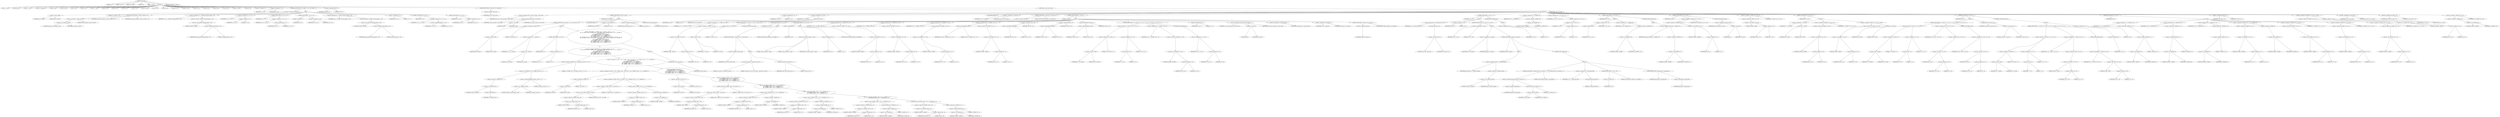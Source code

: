 digraph cache_insert {  
"1000126" [label = "(METHOD,cache_insert)" ]
"1000127" [label = "(PARAM,int a1)" ]
"1000128" [label = "(PARAM,void *cp)" ]
"1000129" [label = "(PARAM,time_t time1)" ]
"1000130" [label = "(PARAM,int a4)" ]
"1000131" [label = "(PARAM,__int16 a5)" ]
"1000132" [label = "(BLOCK,,)" ]
"1000133" [label = "(LOCAL,v7: __int16)" ]
"1000134" [label = "(LOCAL,result: int)" ]
"1000135" [label = "(LOCAL,v11: __int16)" ]
"1000136" [label = "(LOCAL,v12: unsigned int)" ]
"1000137" [label = "(LOCAL,v13: bool)" ]
"1000138" [label = "(LOCAL,v14: bool)" ]
"1000139" [label = "(LOCAL,v15: int)" ]
"1000140" [label = "(LOCAL,v16: int)" ]
"1000141" [label = "(LOCAL,v17: __int16)" ]
"1000142" [label = "(LOCAL,v18: int)" ]
"1000143" [label = "(LOCAL,v19: int)" ]
"1000144" [label = "(LOCAL,v20: int)" ]
"1000145" [label = "(LOCAL,v21: int)" ]
"1000146" [label = "(LOCAL,v22: size_t)" ]
"1000147" [label = "(LOCAL,v23: int)" ]
"1000148" [label = "(LOCAL,v24: int)" ]
"1000149" [label = "(LOCAL,v25: int *)" ]
"1000150" [label = "(LOCAL,v26: char *)" ]
"1000151" [label = "(LOCAL,v27: int)" ]
"1000152" [label = "(LOCAL,v28: int)" ]
"1000153" [label = "(LOCAL,v29: int)" ]
"1000154" [label = "(LOCAL,v30: int)" ]
"1000155" [label = "(LOCAL,v31: _BYTE *)" ]
"1000156" [label = "(LOCAL,v32: int)" ]
"1000157" [label = "(LOCAL,v33: _DWORD [ 4 ])" ]
"1000158" [label = "(<operator>.assignment,v7 = a5)" ]
"1000159" [label = "(IDENTIFIER,v7,v7 = a5)" ]
"1000160" [label = "(IDENTIFIER,a5,v7 = a5)" ]
"1000161" [label = "(CONTROL_STRUCTURE,if ( (a5 & 0x980) != 0 ),if ( (a5 & 0x980) != 0 ))" ]
"1000162" [label = "(<operator>.notEquals,(a5 & 0x980) != 0)" ]
"1000163" [label = "(<operator>.and,a5 & 0x980)" ]
"1000164" [label = "(IDENTIFIER,a5,a5 & 0x980)" ]
"1000165" [label = "(LITERAL,0x980,a5 & 0x980)" ]
"1000166" [label = "(LITERAL,0,(a5 & 0x980) != 0)" ]
"1000167" [label = "(BLOCK,,)" ]
"1000168" [label = "(log_query,log_query((unsigned __int16)a5 | 0x10000, a1, cp))" ]
"1000169" [label = "(<operator>.or,(unsigned __int16)a5 | 0x10000)" ]
"1000170" [label = "(<operator>.cast,(unsigned __int16)a5)" ]
"1000171" [label = "(UNKNOWN,unsigned __int16,unsigned __int16)" ]
"1000172" [label = "(IDENTIFIER,a5,(unsigned __int16)a5)" ]
"1000173" [label = "(LITERAL,0x10000,(unsigned __int16)a5 | 0x10000)" ]
"1000174" [label = "(IDENTIFIER,a1,log_query((unsigned __int16)a5 | 0x10000, a1, cp))" ]
"1000175" [label = "(IDENTIFIER,cp,log_query((unsigned __int16)a5 | 0x10000, a1, cp))" ]
"1000176" [label = "(<operator>.assignment,v12 = *(_DWORD *)(dnsmasq_daemon + 252))" ]
"1000177" [label = "(IDENTIFIER,v12,v12 = *(_DWORD *)(dnsmasq_daemon + 252))" ]
"1000178" [label = "(<operator>.indirection,*(_DWORD *)(dnsmasq_daemon + 252))" ]
"1000179" [label = "(<operator>.cast,(_DWORD *)(dnsmasq_daemon + 252))" ]
"1000180" [label = "(UNKNOWN,_DWORD *,_DWORD *)" ]
"1000181" [label = "(<operator>.addition,dnsmasq_daemon + 252)" ]
"1000182" [label = "(IDENTIFIER,dnsmasq_daemon,dnsmasq_daemon + 252)" ]
"1000183" [label = "(LITERAL,252,dnsmasq_daemon + 252)" ]
"1000184" [label = "(<operator>.assignment,v13 = v12 != 0)" ]
"1000185" [label = "(IDENTIFIER,v13,v13 = v12 != 0)" ]
"1000186" [label = "(<operator>.notEquals,v12 != 0)" ]
"1000187" [label = "(IDENTIFIER,v12,v12 != 0)" ]
"1000188" [label = "(LITERAL,0,v12 != 0)" ]
"1000189" [label = "(CONTROL_STRUCTURE,if ( v12 ),if ( v12 ))" ]
"1000190" [label = "(IDENTIFIER,v12,if ( v12 ))" ]
"1000191" [label = "(<operator>.assignment,v13 = a4 > v12)" ]
"1000192" [label = "(IDENTIFIER,v13,v13 = a4 > v12)" ]
"1000193" [label = "(<operator>.greaterThan,a4 > v12)" ]
"1000194" [label = "(IDENTIFIER,a4,a4 > v12)" ]
"1000195" [label = "(IDENTIFIER,v12,a4 > v12)" ]
"1000196" [label = "(CONTROL_STRUCTURE,if ( !v13 ),if ( !v13 ))" ]
"1000197" [label = "(<operator>.logicalNot,!v13)" ]
"1000198" [label = "(IDENTIFIER,v13,!v13)" ]
"1000199" [label = "(<operator>.assignment,v12 = a4)" ]
"1000200" [label = "(IDENTIFIER,v12,v12 = a4)" ]
"1000201" [label = "(IDENTIFIER,a4,v12 = a4)" ]
"1000202" [label = "(<operator>.assignment,a4 = *(_DWORD *)(dnsmasq_daemon + 248))" ]
"1000203" [label = "(IDENTIFIER,a4,a4 = *(_DWORD *)(dnsmasq_daemon + 248))" ]
"1000204" [label = "(<operator>.indirection,*(_DWORD *)(dnsmasq_daemon + 248))" ]
"1000205" [label = "(<operator>.cast,(_DWORD *)(dnsmasq_daemon + 248))" ]
"1000206" [label = "(UNKNOWN,_DWORD *,_DWORD *)" ]
"1000207" [label = "(<operator>.addition,dnsmasq_daemon + 248)" ]
"1000208" [label = "(IDENTIFIER,dnsmasq_daemon,dnsmasq_daemon + 248)" ]
"1000209" [label = "(LITERAL,248,dnsmasq_daemon + 248)" ]
"1000210" [label = "(<operator>.assignment,v14 = 1)" ]
"1000211" [label = "(IDENTIFIER,v14,v14 = 1)" ]
"1000212" [label = "(LITERAL,1,v14 = 1)" ]
"1000213" [label = "(CONTROL_STRUCTURE,if ( a4 ),if ( a4 ))" ]
"1000214" [label = "(IDENTIFIER,a4,if ( a4 ))" ]
"1000215" [label = "(<operator>.assignment,v14 = v12 >= a4)" ]
"1000216" [label = "(IDENTIFIER,v14,v14 = v12 >= a4)" ]
"1000217" [label = "(<operator>.greaterEqualsThan,v12 >= a4)" ]
"1000218" [label = "(IDENTIFIER,v12,v12 >= a4)" ]
"1000219" [label = "(IDENTIFIER,a4,v12 >= a4)" ]
"1000220" [label = "(CONTROL_STRUCTURE,if ( v14 ),if ( v14 ))" ]
"1000221" [label = "(IDENTIFIER,v14,if ( v14 ))" ]
"1000222" [label = "(<operator>.assignment,a4 = v12)" ]
"1000223" [label = "(IDENTIFIER,a4,a4 = v12)" ]
"1000224" [label = "(IDENTIFIER,v12,a4 = v12)" ]
"1000225" [label = "(<operator>.assignment,result = 0)" ]
"1000226" [label = "(IDENTIFIER,result,result = 0)" ]
"1000227" [label = "(LITERAL,0,result = 0)" ]
"1000228" [label = "(CONTROL_STRUCTURE,if ( !insert_error ),if ( !insert_error ))" ]
"1000229" [label = "(<operator>.logicalNot,!insert_error)" ]
"1000230" [label = "(IDENTIFIER,insert_error,!insert_error)" ]
"1000231" [label = "(BLOCK,,)" ]
"1000232" [label = "(<operator>.assignment,result = cache_scan_free(a1, (int)cp, time1))" ]
"1000233" [label = "(IDENTIFIER,result,result = cache_scan_free(a1, (int)cp, time1))" ]
"1000234" [label = "(cache_scan_free,cache_scan_free(a1, (int)cp, time1))" ]
"1000235" [label = "(IDENTIFIER,a1,cache_scan_free(a1, (int)cp, time1))" ]
"1000236" [label = "(<operator>.cast,(int)cp)" ]
"1000237" [label = "(UNKNOWN,int,int)" ]
"1000238" [label = "(IDENTIFIER,cp,(int)cp)" ]
"1000239" [label = "(IDENTIFIER,time1,cache_scan_free(a1, (int)cp, time1))" ]
"1000240" [label = "(CONTROL_STRUCTURE,if ( result ),if ( result ))" ]
"1000241" [label = "(IDENTIFIER,result,if ( result ))" ]
"1000242" [label = "(BLOCK,,)" ]
"1000243" [label = "(CONTROL_STRUCTURE,if ( (a5 & 0x180) != 0 ),if ( (a5 & 0x180) != 0 ))" ]
"1000244" [label = "(<operator>.notEquals,(a5 & 0x180) != 0)" ]
"1000245" [label = "(<operator>.and,a5 & 0x180)" ]
"1000246" [label = "(IDENTIFIER,a5,a5 & 0x180)" ]
"1000247" [label = "(LITERAL,0x180,a5 & 0x180)" ]
"1000248" [label = "(LITERAL,0,(a5 & 0x180) != 0)" ]
"1000249" [label = "(BLOCK,,)" ]
"1000250" [label = "(<operator>.assignment,v11 = (__int16)cp)" ]
"1000251" [label = "(IDENTIFIER,v11,v11 = (__int16)cp)" ]
"1000252" [label = "(<operator>.cast,(__int16)cp)" ]
"1000253" [label = "(UNKNOWN,__int16,__int16)" ]
"1000254" [label = "(IDENTIFIER,cp,(__int16)cp)" ]
"1000255" [label = "(CONTROL_STRUCTURE,if ( cp ),if ( cp ))" ]
"1000256" [label = "(IDENTIFIER,cp,if ( cp ))" ]
"1000257" [label = "(<operator>.assignment,v11 = 1)" ]
"1000258" [label = "(IDENTIFIER,v11,v11 = 1)" ]
"1000259" [label = "(LITERAL,1,v11 = 1)" ]
"1000260" [label = "(CONTROL_STRUCTURE,if ( (*(_DWORD *)&v11 & ((unsigned __int16)a5 >> 3)) != 0\n          && ((a5 & 0x80) != 0 && (*(_WORD *)(result + 36) & 0x80) != 0 && *(_DWORD *)(result + 12) == *(_DWORD *)cp\n           || (a5 & 0x100) != 0\n           && (*(_WORD *)(result + 36) & 0x100) != 0\n           && *(_DWORD *)(result + 12) == *(_DWORD *)cp\n           && *(_DWORD *)(result + 16) == *((_DWORD *)cp + 1)\n           && *(_DWORD *)(result + 20) == *((_DWORD *)cp + 2)\n           && *(_DWORD *)(result + 24) == *((_DWORD *)cp + 3)) ),if ( (*(_DWORD *)&v11 & ((unsigned __int16)a5 >> 3)) != 0\n          && ((a5 & 0x80) != 0 && (*(_WORD *)(result + 36) & 0x80) != 0 && *(_DWORD *)(result + 12) == *(_DWORD *)cp\n           || (a5 & 0x100) != 0\n           && (*(_WORD *)(result + 36) & 0x100) != 0\n           && *(_DWORD *)(result + 12) == *(_DWORD *)cp\n           && *(_DWORD *)(result + 16) == *((_DWORD *)cp + 1)\n           && *(_DWORD *)(result + 20) == *((_DWORD *)cp + 2)\n           && *(_DWORD *)(result + 24) == *((_DWORD *)cp + 3)) ))" ]
"1000261" [label = "(<operator>.logicalAnd,(*(_DWORD *)&v11 & ((unsigned __int16)a5 >> 3)) != 0\n          && ((a5 & 0x80) != 0 && (*(_WORD *)(result + 36) & 0x80) != 0 && *(_DWORD *)(result + 12) == *(_DWORD *)cp\n           || (a5 & 0x100) != 0\n           && (*(_WORD *)(result + 36) & 0x100) != 0\n           && *(_DWORD *)(result + 12) == *(_DWORD *)cp\n           && *(_DWORD *)(result + 16) == *((_DWORD *)cp + 1)\n           && *(_DWORD *)(result + 20) == *((_DWORD *)cp + 2)\n           && *(_DWORD *)(result + 24) == *((_DWORD *)cp + 3)))" ]
"1000262" [label = "(<operator>.notEquals,(*(_DWORD *)&v11 & ((unsigned __int16)a5 >> 3)) != 0)" ]
"1000263" [label = "(<operator>.and,*(_DWORD *)&v11 & ((unsigned __int16)a5 >> 3))" ]
"1000264" [label = "(<operator>.indirection,*(_DWORD *)&v11)" ]
"1000265" [label = "(<operator>.cast,(_DWORD *)&v11)" ]
"1000266" [label = "(UNKNOWN,_DWORD *,_DWORD *)" ]
"1000267" [label = "(<operator>.addressOf,&v11)" ]
"1000268" [label = "(IDENTIFIER,v11,(_DWORD *)&v11)" ]
"1000269" [label = "(<operator>.arithmeticShiftRight,(unsigned __int16)a5 >> 3)" ]
"1000270" [label = "(<operator>.cast,(unsigned __int16)a5)" ]
"1000271" [label = "(UNKNOWN,unsigned __int16,unsigned __int16)" ]
"1000272" [label = "(IDENTIFIER,a5,(unsigned __int16)a5)" ]
"1000273" [label = "(LITERAL,3,(unsigned __int16)a5 >> 3)" ]
"1000274" [label = "(LITERAL,0,(*(_DWORD *)&v11 & ((unsigned __int16)a5 >> 3)) != 0)" ]
"1000275" [label = "(<operator>.logicalOr,(a5 & 0x80) != 0 && (*(_WORD *)(result + 36) & 0x80) != 0 && *(_DWORD *)(result + 12) == *(_DWORD *)cp\n           || (a5 & 0x100) != 0\n           && (*(_WORD *)(result + 36) & 0x100) != 0\n           && *(_DWORD *)(result + 12) == *(_DWORD *)cp\n           && *(_DWORD *)(result + 16) == *((_DWORD *)cp + 1)\n           && *(_DWORD *)(result + 20) == *((_DWORD *)cp + 2)\n           && *(_DWORD *)(result + 24) == *((_DWORD *)cp + 3))" ]
"1000276" [label = "(<operator>.logicalAnd,(a5 & 0x80) != 0 && (*(_WORD *)(result + 36) & 0x80) != 0 && *(_DWORD *)(result + 12) == *(_DWORD *)cp)" ]
"1000277" [label = "(<operator>.notEquals,(a5 & 0x80) != 0)" ]
"1000278" [label = "(<operator>.and,a5 & 0x80)" ]
"1000279" [label = "(IDENTIFIER,a5,a5 & 0x80)" ]
"1000280" [label = "(LITERAL,0x80,a5 & 0x80)" ]
"1000281" [label = "(LITERAL,0,(a5 & 0x80) != 0)" ]
"1000282" [label = "(<operator>.logicalAnd,(*(_WORD *)(result + 36) & 0x80) != 0 && *(_DWORD *)(result + 12) == *(_DWORD *)cp)" ]
"1000283" [label = "(<operator>.notEquals,(*(_WORD *)(result + 36) & 0x80) != 0)" ]
"1000284" [label = "(<operator>.and,*(_WORD *)(result + 36) & 0x80)" ]
"1000285" [label = "(<operator>.indirection,*(_WORD *)(result + 36))" ]
"1000286" [label = "(<operator>.cast,(_WORD *)(result + 36))" ]
"1000287" [label = "(UNKNOWN,_WORD *,_WORD *)" ]
"1000288" [label = "(<operator>.addition,result + 36)" ]
"1000289" [label = "(IDENTIFIER,result,result + 36)" ]
"1000290" [label = "(LITERAL,36,result + 36)" ]
"1000291" [label = "(LITERAL,0x80,*(_WORD *)(result + 36) & 0x80)" ]
"1000292" [label = "(LITERAL,0,(*(_WORD *)(result + 36) & 0x80) != 0)" ]
"1000293" [label = "(<operator>.equals,*(_DWORD *)(result + 12) == *(_DWORD *)cp)" ]
"1000294" [label = "(<operator>.indirection,*(_DWORD *)(result + 12))" ]
"1000295" [label = "(<operator>.cast,(_DWORD *)(result + 12))" ]
"1000296" [label = "(UNKNOWN,_DWORD *,_DWORD *)" ]
"1000297" [label = "(<operator>.addition,result + 12)" ]
"1000298" [label = "(IDENTIFIER,result,result + 12)" ]
"1000299" [label = "(LITERAL,12,result + 12)" ]
"1000300" [label = "(<operator>.indirection,*(_DWORD *)cp)" ]
"1000301" [label = "(<operator>.cast,(_DWORD *)cp)" ]
"1000302" [label = "(UNKNOWN,_DWORD *,_DWORD *)" ]
"1000303" [label = "(IDENTIFIER,cp,(_DWORD *)cp)" ]
"1000304" [label = "(<operator>.logicalAnd,(a5 & 0x100) != 0\n           && (*(_WORD *)(result + 36) & 0x100) != 0\n           && *(_DWORD *)(result + 12) == *(_DWORD *)cp\n           && *(_DWORD *)(result + 16) == *((_DWORD *)cp + 1)\n           && *(_DWORD *)(result + 20) == *((_DWORD *)cp + 2)\n           && *(_DWORD *)(result + 24) == *((_DWORD *)cp + 3))" ]
"1000305" [label = "(<operator>.notEquals,(a5 & 0x100) != 0)" ]
"1000306" [label = "(<operator>.and,a5 & 0x100)" ]
"1000307" [label = "(IDENTIFIER,a5,a5 & 0x100)" ]
"1000308" [label = "(LITERAL,0x100,a5 & 0x100)" ]
"1000309" [label = "(LITERAL,0,(a5 & 0x100) != 0)" ]
"1000310" [label = "(<operator>.logicalAnd,(*(_WORD *)(result + 36) & 0x100) != 0\n           && *(_DWORD *)(result + 12) == *(_DWORD *)cp\n           && *(_DWORD *)(result + 16) == *((_DWORD *)cp + 1)\n           && *(_DWORD *)(result + 20) == *((_DWORD *)cp + 2)\n           && *(_DWORD *)(result + 24) == *((_DWORD *)cp + 3))" ]
"1000311" [label = "(<operator>.notEquals,(*(_WORD *)(result + 36) & 0x100) != 0)" ]
"1000312" [label = "(<operator>.and,*(_WORD *)(result + 36) & 0x100)" ]
"1000313" [label = "(<operator>.indirection,*(_WORD *)(result + 36))" ]
"1000314" [label = "(<operator>.cast,(_WORD *)(result + 36))" ]
"1000315" [label = "(UNKNOWN,_WORD *,_WORD *)" ]
"1000316" [label = "(<operator>.addition,result + 36)" ]
"1000317" [label = "(IDENTIFIER,result,result + 36)" ]
"1000318" [label = "(LITERAL,36,result + 36)" ]
"1000319" [label = "(LITERAL,0x100,*(_WORD *)(result + 36) & 0x100)" ]
"1000320" [label = "(LITERAL,0,(*(_WORD *)(result + 36) & 0x100) != 0)" ]
"1000321" [label = "(<operator>.logicalAnd,*(_DWORD *)(result + 12) == *(_DWORD *)cp\n           && *(_DWORD *)(result + 16) == *((_DWORD *)cp + 1)\n           && *(_DWORD *)(result + 20) == *((_DWORD *)cp + 2)\n           && *(_DWORD *)(result + 24) == *((_DWORD *)cp + 3))" ]
"1000322" [label = "(<operator>.equals,*(_DWORD *)(result + 12) == *(_DWORD *)cp)" ]
"1000323" [label = "(<operator>.indirection,*(_DWORD *)(result + 12))" ]
"1000324" [label = "(<operator>.cast,(_DWORD *)(result + 12))" ]
"1000325" [label = "(UNKNOWN,_DWORD *,_DWORD *)" ]
"1000326" [label = "(<operator>.addition,result + 12)" ]
"1000327" [label = "(IDENTIFIER,result,result + 12)" ]
"1000328" [label = "(LITERAL,12,result + 12)" ]
"1000329" [label = "(<operator>.indirection,*(_DWORD *)cp)" ]
"1000330" [label = "(<operator>.cast,(_DWORD *)cp)" ]
"1000331" [label = "(UNKNOWN,_DWORD *,_DWORD *)" ]
"1000332" [label = "(IDENTIFIER,cp,(_DWORD *)cp)" ]
"1000333" [label = "(<operator>.logicalAnd,*(_DWORD *)(result + 16) == *((_DWORD *)cp + 1)\n           && *(_DWORD *)(result + 20) == *((_DWORD *)cp + 2)\n           && *(_DWORD *)(result + 24) == *((_DWORD *)cp + 3))" ]
"1000334" [label = "(<operator>.equals,*(_DWORD *)(result + 16) == *((_DWORD *)cp + 1))" ]
"1000335" [label = "(<operator>.indirection,*(_DWORD *)(result + 16))" ]
"1000336" [label = "(<operator>.cast,(_DWORD *)(result + 16))" ]
"1000337" [label = "(UNKNOWN,_DWORD *,_DWORD *)" ]
"1000338" [label = "(<operator>.addition,result + 16)" ]
"1000339" [label = "(IDENTIFIER,result,result + 16)" ]
"1000340" [label = "(LITERAL,16,result + 16)" ]
"1000341" [label = "(<operator>.indirection,*((_DWORD *)cp + 1))" ]
"1000342" [label = "(<operator>.addition,(_DWORD *)cp + 1)" ]
"1000343" [label = "(<operator>.cast,(_DWORD *)cp)" ]
"1000344" [label = "(UNKNOWN,_DWORD *,_DWORD *)" ]
"1000345" [label = "(IDENTIFIER,cp,(_DWORD *)cp)" ]
"1000346" [label = "(LITERAL,1,(_DWORD *)cp + 1)" ]
"1000347" [label = "(<operator>.logicalAnd,*(_DWORD *)(result + 20) == *((_DWORD *)cp + 2)\n           && *(_DWORD *)(result + 24) == *((_DWORD *)cp + 3))" ]
"1000348" [label = "(<operator>.equals,*(_DWORD *)(result + 20) == *((_DWORD *)cp + 2))" ]
"1000349" [label = "(<operator>.indirection,*(_DWORD *)(result + 20))" ]
"1000350" [label = "(<operator>.cast,(_DWORD *)(result + 20))" ]
"1000351" [label = "(UNKNOWN,_DWORD *,_DWORD *)" ]
"1000352" [label = "(<operator>.addition,result + 20)" ]
"1000353" [label = "(IDENTIFIER,result,result + 20)" ]
"1000354" [label = "(LITERAL,20,result + 20)" ]
"1000355" [label = "(<operator>.indirection,*((_DWORD *)cp + 2))" ]
"1000356" [label = "(<operator>.addition,(_DWORD *)cp + 2)" ]
"1000357" [label = "(<operator>.cast,(_DWORD *)cp)" ]
"1000358" [label = "(UNKNOWN,_DWORD *,_DWORD *)" ]
"1000359" [label = "(IDENTIFIER,cp,(_DWORD *)cp)" ]
"1000360" [label = "(LITERAL,2,(_DWORD *)cp + 2)" ]
"1000361" [label = "(<operator>.equals,*(_DWORD *)(result + 24) == *((_DWORD *)cp + 3))" ]
"1000362" [label = "(<operator>.indirection,*(_DWORD *)(result + 24))" ]
"1000363" [label = "(<operator>.cast,(_DWORD *)(result + 24))" ]
"1000364" [label = "(UNKNOWN,_DWORD *,_DWORD *)" ]
"1000365" [label = "(<operator>.addition,result + 24)" ]
"1000366" [label = "(IDENTIFIER,result,result + 24)" ]
"1000367" [label = "(LITERAL,24,result + 24)" ]
"1000368" [label = "(<operator>.indirection,*((_DWORD *)cp + 3))" ]
"1000369" [label = "(<operator>.addition,(_DWORD *)cp + 3)" ]
"1000370" [label = "(<operator>.cast,(_DWORD *)cp)" ]
"1000371" [label = "(UNKNOWN,_DWORD *,_DWORD *)" ]
"1000372" [label = "(IDENTIFIER,cp,(_DWORD *)cp)" ]
"1000373" [label = "(LITERAL,3,(_DWORD *)cp + 3)" ]
"1000374" [label = "(BLOCK,,)" ]
"1000375" [label = "(RETURN,return result;,return result;)" ]
"1000376" [label = "(IDENTIFIER,result,return result;)" ]
"1000377" [label = "(JUMP_TARGET,LABEL_14)" ]
"1000378" [label = "(<operator>.assignment,result = 0)" ]
"1000379" [label = "(IDENTIFIER,result,result = 0)" ]
"1000380" [label = "(LITERAL,0,result = 0)" ]
"1000381" [label = "(<operator>.assignment,insert_error = 1)" ]
"1000382" [label = "(IDENTIFIER,insert_error,insert_error = 1)" ]
"1000383" [label = "(LITERAL,1,insert_error = 1)" ]
"1000384" [label = "(RETURN,return result;,return result;)" ]
"1000385" [label = "(IDENTIFIER,result,return result;)" ]
"1000386" [label = "(<operator>.assignment,v15 = 0)" ]
"1000387" [label = "(IDENTIFIER,v15,v15 = 0)" ]
"1000388" [label = "(LITERAL,0,v15 = 0)" ]
"1000389" [label = "(<operator>.assignment,v32 = a5 & 4)" ]
"1000390" [label = "(IDENTIFIER,v32,v32 = a5 & 4)" ]
"1000391" [label = "(<operator>.and,a5 & 4)" ]
"1000392" [label = "(IDENTIFIER,a5,a5 & 4)" ]
"1000393" [label = "(LITERAL,4,a5 & 4)" ]
"1000394" [label = "(JUMP_TARGET,LABEL_26)" ]
"1000395" [label = "(<operator>.assignment,v16 = cache_tail)" ]
"1000396" [label = "(IDENTIFIER,v16,v16 = cache_tail)" ]
"1000397" [label = "(IDENTIFIER,cache_tail,v16 = cache_tail)" ]
"1000398" [label = "(CONTROL_STRUCTURE,if ( !cache_tail ),if ( !cache_tail ))" ]
"1000399" [label = "(<operator>.logicalNot,!cache_tail)" ]
"1000400" [label = "(IDENTIFIER,cache_tail,!cache_tail)" ]
"1000401" [label = "(CONTROL_STRUCTURE,goto LABEL_14;,goto LABEL_14;)" ]
"1000402" [label = "(CONTROL_STRUCTURE,while ( 1 ),while ( 1 ))" ]
"1000403" [label = "(LITERAL,1,while ( 1 ))" ]
"1000404" [label = "(BLOCK,,)" ]
"1000405" [label = "(<operator>.assignment,v17 = *(_WORD *)(v16 + 36))" ]
"1000406" [label = "(IDENTIFIER,v17,v17 = *(_WORD *)(v16 + 36))" ]
"1000407" [label = "(<operator>.indirection,*(_WORD *)(v16 + 36))" ]
"1000408" [label = "(<operator>.cast,(_WORD *)(v16 + 36))" ]
"1000409" [label = "(UNKNOWN,_WORD *,_WORD *)" ]
"1000410" [label = "(<operator>.addition,v16 + 36)" ]
"1000411" [label = "(IDENTIFIER,v16,v16 + 36)" ]
"1000412" [label = "(LITERAL,36,v16 + 36)" ]
"1000413" [label = "(CONTROL_STRUCTURE,if ( (v17 & 0xC) == 0 ),if ( (v17 & 0xC) == 0 ))" ]
"1000414" [label = "(<operator>.equals,(v17 & 0xC) == 0)" ]
"1000415" [label = "(<operator>.and,v17 & 0xC)" ]
"1000416" [label = "(IDENTIFIER,v17,v17 & 0xC)" ]
"1000417" [label = "(LITERAL,0xC,v17 & 0xC)" ]
"1000418" [label = "(LITERAL,0,(v17 & 0xC) == 0)" ]
"1000419" [label = "(CONTROL_STRUCTURE,break;,break;)" ]
"1000420" [label = "(CONTROL_STRUCTURE,if ( v15 ),if ( v15 ))" ]
"1000421" [label = "(IDENTIFIER,v15,if ( v15 ))" ]
"1000422" [label = "(BLOCK,,)" ]
"1000423" [label = "(CONTROL_STRUCTURE,if ( !warned_11054 ),if ( !warned_11054 ))" ]
"1000424" [label = "(<operator>.logicalNot,!warned_11054)" ]
"1000425" [label = "(IDENTIFIER,warned_11054,!warned_11054)" ]
"1000426" [label = "(BLOCK,,)" ]
"1000427" [label = "(my_syslog,my_syslog(3, \"Internal error in cache.\"))" ]
"1000428" [label = "(LITERAL,3,my_syslog(3, \"Internal error in cache.\"))" ]
"1000429" [label = "(LITERAL,\"Internal error in cache.\",my_syslog(3, \"Internal error in cache.\"))" ]
"1000430" [label = "(<operator>.assignment,warned_11054 = 1)" ]
"1000431" [label = "(IDENTIFIER,warned_11054,warned_11054 = 1)" ]
"1000432" [label = "(LITERAL,1,warned_11054 = 1)" ]
"1000433" [label = "(CONTROL_STRUCTURE,goto LABEL_14;,goto LABEL_14;)" ]
"1000434" [label = "(CONTROL_STRUCTURE,if ( !v32 ),if ( !v32 ))" ]
"1000435" [label = "(<operator>.logicalNot,!v32)" ]
"1000436" [label = "(IDENTIFIER,v32,!v32)" ]
"1000437" [label = "(BLOCK,,)" ]
"1000438" [label = "(cache_scan_free,cache_scan_free(0, 0, time1))" ]
"1000439" [label = "(LITERAL,0,cache_scan_free(0, 0, time1))" ]
"1000440" [label = "(LITERAL,0,cache_scan_free(0, 0, time1))" ]
"1000441" [label = "(IDENTIFIER,time1,cache_scan_free(0, 0, time1))" ]
"1000442" [label = "(<operator>.assignment,v32 = 1)" ]
"1000443" [label = "(IDENTIFIER,v32,v32 = 1)" ]
"1000444" [label = "(LITERAL,1,v32 = 1)" ]
"1000445" [label = "(CONTROL_STRUCTURE,goto LABEL_26;,goto LABEL_26;)" ]
"1000446" [label = "(<operator>.assignment,v18 = *(_DWORD *)(v16 + 16))" ]
"1000447" [label = "(IDENTIFIER,v18,v18 = *(_DWORD *)(v16 + 16))" ]
"1000448" [label = "(<operator>.indirection,*(_DWORD *)(v16 + 16))" ]
"1000449" [label = "(<operator>.cast,(_DWORD *)(v16 + 16))" ]
"1000450" [label = "(UNKNOWN,_DWORD *,_DWORD *)" ]
"1000451" [label = "(<operator>.addition,v16 + 16)" ]
"1000452" [label = "(IDENTIFIER,v16,v16 + 16)" ]
"1000453" [label = "(LITERAL,16,v16 + 16)" ]
"1000454" [label = "(<operator>.assignment,v19 = *(_DWORD *)(v16 + 20))" ]
"1000455" [label = "(IDENTIFIER,v19,v19 = *(_DWORD *)(v16 + 20))" ]
"1000456" [label = "(<operator>.indirection,*(_DWORD *)(v16 + 20))" ]
"1000457" [label = "(<operator>.cast,(_DWORD *)(v16 + 20))" ]
"1000458" [label = "(UNKNOWN,_DWORD *,_DWORD *)" ]
"1000459" [label = "(<operator>.addition,v16 + 20)" ]
"1000460" [label = "(IDENTIFIER,v16,v16 + 20)" ]
"1000461" [label = "(LITERAL,20,v16 + 20)" ]
"1000462" [label = "(<operator>.assignment,v20 = *(_DWORD *)(v16 + 24))" ]
"1000463" [label = "(IDENTIFIER,v20,v20 = *(_DWORD *)(v16 + 24))" ]
"1000464" [label = "(<operator>.indirection,*(_DWORD *)(v16 + 24))" ]
"1000465" [label = "(<operator>.cast,(_DWORD *)(v16 + 24))" ]
"1000466" [label = "(UNKNOWN,_DWORD *,_DWORD *)" ]
"1000467" [label = "(<operator>.addition,v16 + 24)" ]
"1000468" [label = "(IDENTIFIER,v16,v16 + 24)" ]
"1000469" [label = "(LITERAL,24,v16 + 24)" ]
"1000470" [label = "(<operator>.assignment,v33[0] = *(_DWORD *)(v16 + 12))" ]
"1000471" [label = "(<operator>.indirectIndexAccess,v33[0])" ]
"1000472" [label = "(IDENTIFIER,v33,v33[0] = *(_DWORD *)(v16 + 12))" ]
"1000473" [label = "(LITERAL,0,v33[0] = *(_DWORD *)(v16 + 12))" ]
"1000474" [label = "(<operator>.indirection,*(_DWORD *)(v16 + 12))" ]
"1000475" [label = "(<operator>.cast,(_DWORD *)(v16 + 12))" ]
"1000476" [label = "(UNKNOWN,_DWORD *,_DWORD *)" ]
"1000477" [label = "(<operator>.addition,v16 + 12)" ]
"1000478" [label = "(IDENTIFIER,v16,v16 + 12)" ]
"1000479" [label = "(LITERAL,12,v16 + 12)" ]
"1000480" [label = "(<operator>.assignment,v33[1] = v18)" ]
"1000481" [label = "(<operator>.indirectIndexAccess,v33[1])" ]
"1000482" [label = "(IDENTIFIER,v33,v33[1] = v18)" ]
"1000483" [label = "(LITERAL,1,v33[1] = v18)" ]
"1000484" [label = "(IDENTIFIER,v18,v33[1] = v18)" ]
"1000485" [label = "(<operator>.assignment,v33[2] = v19)" ]
"1000486" [label = "(<operator>.indirectIndexAccess,v33[2])" ]
"1000487" [label = "(IDENTIFIER,v33,v33[2] = v19)" ]
"1000488" [label = "(LITERAL,2,v33[2] = v19)" ]
"1000489" [label = "(IDENTIFIER,v19,v33[2] = v19)" ]
"1000490" [label = "(<operator>.assignment,v33[3] = v20)" ]
"1000491" [label = "(<operator>.indirectIndexAccess,v33[3])" ]
"1000492" [label = "(IDENTIFIER,v33,v33[3] = v20)" ]
"1000493" [label = "(LITERAL,3,v33[3] = v20)" ]
"1000494" [label = "(IDENTIFIER,v20,v33[3] = v20)" ]
"1000495" [label = "(CONTROL_STRUCTURE,if ( (v17 & 0x200) != 0 || (v17 & 2) != 0 ),if ( (v17 & 0x200) != 0 || (v17 & 2) != 0 ))" ]
"1000496" [label = "(<operator>.logicalOr,(v17 & 0x200) != 0 || (v17 & 2) != 0)" ]
"1000497" [label = "(<operator>.notEquals,(v17 & 0x200) != 0)" ]
"1000498" [label = "(<operator>.and,v17 & 0x200)" ]
"1000499" [label = "(IDENTIFIER,v17,v17 & 0x200)" ]
"1000500" [label = "(LITERAL,0x200,v17 & 0x200)" ]
"1000501" [label = "(LITERAL,0,(v17 & 0x200) != 0)" ]
"1000502" [label = "(<operator>.notEquals,(v17 & 2) != 0)" ]
"1000503" [label = "(<operator>.and,v17 & 2)" ]
"1000504" [label = "(IDENTIFIER,v17,v17 & 2)" ]
"1000505" [label = "(LITERAL,2,v17 & 2)" ]
"1000506" [label = "(LITERAL,0,(v17 & 2) != 0)" ]
"1000507" [label = "(<operator>.assignment,v21 = *(_DWORD *)(v16 + 40))" ]
"1000508" [label = "(IDENTIFIER,v21,v21 = *(_DWORD *)(v16 + 40))" ]
"1000509" [label = "(<operator>.indirection,*(_DWORD *)(v16 + 40))" ]
"1000510" [label = "(<operator>.cast,(_DWORD *)(v16 + 40))" ]
"1000511" [label = "(UNKNOWN,_DWORD *,_DWORD *)" ]
"1000512" [label = "(<operator>.addition,v16 + 40)" ]
"1000513" [label = "(IDENTIFIER,v16,v16 + 40)" ]
"1000514" [label = "(LITERAL,40,v16 + 40)" ]
"1000515" [label = "(CONTROL_STRUCTURE,else,else)" ]
"1000516" [label = "(<operator>.assignment,v21 = v16 + 40)" ]
"1000517" [label = "(IDENTIFIER,v21,v21 = v16 + 40)" ]
"1000518" [label = "(<operator>.addition,v16 + 40)" ]
"1000519" [label = "(IDENTIFIER,v16,v16 + 40)" ]
"1000520" [label = "(LITERAL,40,v16 + 40)" ]
"1000521" [label = "(<operator>.assignment,v15 = 1)" ]
"1000522" [label = "(IDENTIFIER,v15,v15 = 1)" ]
"1000523" [label = "(LITERAL,1,v15 = 1)" ]
"1000524" [label = "(cache_scan_free,cache_scan_free(v21, (int)v33, time1))" ]
"1000525" [label = "(IDENTIFIER,v21,cache_scan_free(v21, (int)v33, time1))" ]
"1000526" [label = "(<operator>.cast,(int)v33)" ]
"1000527" [label = "(UNKNOWN,int,int)" ]
"1000528" [label = "(IDENTIFIER,v33,(int)v33)" ]
"1000529" [label = "(IDENTIFIER,time1,cache_scan_free(v21, (int)v33, time1))" ]
"1000530" [label = "(<operator>.preIncrement,++cache_live_freed)" ]
"1000531" [label = "(IDENTIFIER,cache_live_freed,++cache_live_freed)" ]
"1000532" [label = "(<operator>.assignment,v16 = cache_tail)" ]
"1000533" [label = "(IDENTIFIER,v16,v16 = cache_tail)" ]
"1000534" [label = "(IDENTIFIER,cache_tail,v16 = cache_tail)" ]
"1000535" [label = "(CONTROL_STRUCTURE,if ( !cache_tail ),if ( !cache_tail ))" ]
"1000536" [label = "(<operator>.logicalNot,!cache_tail)" ]
"1000537" [label = "(IDENTIFIER,cache_tail,!cache_tail)" ]
"1000538" [label = "(CONTROL_STRUCTURE,goto LABEL_14;,goto LABEL_14;)" ]
"1000539" [label = "(CONTROL_STRUCTURE,if ( a1 ),if ( a1 ))" ]
"1000540" [label = "(IDENTIFIER,a1,if ( a1 ))" ]
"1000541" [label = "(BLOCK,,)" ]
"1000542" [label = "(<operator>.assignment,v22 = strlen((const char *)a1))" ]
"1000543" [label = "(IDENTIFIER,v22,v22 = strlen((const char *)a1))" ]
"1000544" [label = "(strlen,strlen((const char *)a1))" ]
"1000545" [label = "(<operator>.cast,(const char *)a1)" ]
"1000546" [label = "(UNKNOWN,const char *,const char *)" ]
"1000547" [label = "(IDENTIFIER,a1,(const char *)a1)" ]
"1000548" [label = "(<operator>.assignment,v23 = 0)" ]
"1000549" [label = "(IDENTIFIER,v23,v23 = 0)" ]
"1000550" [label = "(LITERAL,0,v23 = 0)" ]
"1000551" [label = "(CONTROL_STRUCTURE,if ( v22 > 0x31 ),if ( v22 > 0x31 ))" ]
"1000552" [label = "(<operator>.greaterThan,v22 > 0x31)" ]
"1000553" [label = "(IDENTIFIER,v22,v22 > 0x31)" ]
"1000554" [label = "(LITERAL,0x31,v22 > 0x31)" ]
"1000555" [label = "(BLOCK,,)" ]
"1000556" [label = "(<operator>.assignment,v23 = big_free)" ]
"1000557" [label = "(IDENTIFIER,v23,v23 = big_free)" ]
"1000558" [label = "(IDENTIFIER,big_free,v23 = big_free)" ]
"1000559" [label = "(CONTROL_STRUCTURE,if ( big_free ),if ( big_free ))" ]
"1000560" [label = "(IDENTIFIER,big_free,if ( big_free ))" ]
"1000561" [label = "(BLOCK,,)" ]
"1000562" [label = "(<operator>.assignment,big_free = *(_DWORD *)big_free)" ]
"1000563" [label = "(IDENTIFIER,big_free,big_free = *(_DWORD *)big_free)" ]
"1000564" [label = "(<operator>.indirection,*(_DWORD *)big_free)" ]
"1000565" [label = "(<operator>.cast,(_DWORD *)big_free)" ]
"1000566" [label = "(UNKNOWN,_DWORD *,_DWORD *)" ]
"1000567" [label = "(IDENTIFIER,big_free,(_DWORD *)big_free)" ]
"1000568" [label = "(CONTROL_STRUCTURE,else,else)" ]
"1000569" [label = "(BLOCK,,)" ]
"1000570" [label = "(CONTROL_STRUCTURE,if ( !bignames_left && (a5 & 0x5000) == 0 ),if ( !bignames_left && (a5 & 0x5000) == 0 ))" ]
"1000571" [label = "(<operator>.logicalAnd,!bignames_left && (a5 & 0x5000) == 0)" ]
"1000572" [label = "(<operator>.logicalNot,!bignames_left)" ]
"1000573" [label = "(IDENTIFIER,bignames_left,!bignames_left)" ]
"1000574" [label = "(<operator>.equals,(a5 & 0x5000) == 0)" ]
"1000575" [label = "(<operator>.and,a5 & 0x5000)" ]
"1000576" [label = "(IDENTIFIER,a5,a5 & 0x5000)" ]
"1000577" [label = "(LITERAL,0x5000,a5 & 0x5000)" ]
"1000578" [label = "(LITERAL,0,(a5 & 0x5000) == 0)" ]
"1000579" [label = "(CONTROL_STRUCTURE,goto LABEL_14;,goto LABEL_14;)" ]
"1000580" [label = "(<operator>.assignment,v23 = whine_malloc(1028))" ]
"1000581" [label = "(IDENTIFIER,v23,v23 = whine_malloc(1028))" ]
"1000582" [label = "(whine_malloc,whine_malloc(1028))" ]
"1000583" [label = "(LITERAL,1028,whine_malloc(1028))" ]
"1000584" [label = "(CONTROL_STRUCTURE,if ( !v23 ),if ( !v23 ))" ]
"1000585" [label = "(<operator>.logicalNot,!v23)" ]
"1000586" [label = "(IDENTIFIER,v23,!v23)" ]
"1000587" [label = "(CONTROL_STRUCTURE,goto LABEL_14;,goto LABEL_14;)" ]
"1000588" [label = "(CONTROL_STRUCTURE,if ( bignames_left ),if ( bignames_left ))" ]
"1000589" [label = "(IDENTIFIER,bignames_left,if ( bignames_left ))" ]
"1000590" [label = "(<operator>.preDecrement,--bignames_left)" ]
"1000591" [label = "(IDENTIFIER,bignames_left,--bignames_left)" ]
"1000592" [label = "(CONTROL_STRUCTURE,else,else)" ]
"1000593" [label = "(BLOCK,,)" ]
"1000594" [label = "(<operator>.assignment,v23 = 0)" ]
"1000595" [label = "(IDENTIFIER,v23,v23 = 0)" ]
"1000596" [label = "(LITERAL,0,v23 = 0)" ]
"1000597" [label = "(<operator>.assignment,v24 = *(_DWORD *)v16)" ]
"1000598" [label = "(IDENTIFIER,v24,v24 = *(_DWORD *)v16)" ]
"1000599" [label = "(<operator>.indirection,*(_DWORD *)v16)" ]
"1000600" [label = "(<operator>.cast,(_DWORD *)v16)" ]
"1000601" [label = "(UNKNOWN,_DWORD *,_DWORD *)" ]
"1000602" [label = "(IDENTIFIER,v16,(_DWORD *)v16)" ]
"1000603" [label = "(<operator>.assignment,v25 = *(int **)(v16 + 4))" ]
"1000604" [label = "(IDENTIFIER,v25,v25 = *(int **)(v16 + 4))" ]
"1000605" [label = "(<operator>.indirection,*(int **)(v16 + 4))" ]
"1000606" [label = "(<operator>.cast,(int **)(v16 + 4))" ]
"1000607" [label = "(UNKNOWN,int **,int **)" ]
"1000608" [label = "(<operator>.addition,v16 + 4)" ]
"1000609" [label = "(IDENTIFIER,v16,v16 + 4)" ]
"1000610" [label = "(LITERAL,4,v16 + 4)" ]
"1000611" [label = "(CONTROL_STRUCTURE,if ( v25 ),if ( v25 ))" ]
"1000612" [label = "(IDENTIFIER,v25,if ( v25 ))" ]
"1000613" [label = "(BLOCK,,)" ]
"1000614" [label = "(<operator>.assignment,*v25 = v24)" ]
"1000615" [label = "(<operator>.indirection,*v25)" ]
"1000616" [label = "(IDENTIFIER,v25,*v25 = v24)" ]
"1000617" [label = "(IDENTIFIER,v24,*v25 = v24)" ]
"1000618" [label = "(<operator>.assignment,v24 = *(_DWORD *)v16)" ]
"1000619" [label = "(IDENTIFIER,v24,v24 = *(_DWORD *)v16)" ]
"1000620" [label = "(<operator>.indirection,*(_DWORD *)v16)" ]
"1000621" [label = "(<operator>.cast,(_DWORD *)v16)" ]
"1000622" [label = "(UNKNOWN,_DWORD *,_DWORD *)" ]
"1000623" [label = "(IDENTIFIER,v16,(_DWORD *)v16)" ]
"1000624" [label = "(CONTROL_STRUCTURE,else,else)" ]
"1000625" [label = "(BLOCK,,)" ]
"1000626" [label = "(<operator>.assignment,cache_head = *(_DWORD *)v16)" ]
"1000627" [label = "(IDENTIFIER,cache_head,cache_head = *(_DWORD *)v16)" ]
"1000628" [label = "(<operator>.indirection,*(_DWORD *)v16)" ]
"1000629" [label = "(<operator>.cast,(_DWORD *)v16)" ]
"1000630" [label = "(UNKNOWN,_DWORD *,_DWORD *)" ]
"1000631" [label = "(IDENTIFIER,v16,(_DWORD *)v16)" ]
"1000632" [label = "(CONTROL_STRUCTURE,if ( v24 ),if ( v24 ))" ]
"1000633" [label = "(IDENTIFIER,v24,if ( v24 ))" ]
"1000634" [label = "(<operator>.assignment,*(_DWORD *)(v24 + 4) = v25)" ]
"1000635" [label = "(<operator>.indirection,*(_DWORD *)(v24 + 4))" ]
"1000636" [label = "(<operator>.cast,(_DWORD *)(v24 + 4))" ]
"1000637" [label = "(UNKNOWN,_DWORD *,_DWORD *)" ]
"1000638" [label = "(<operator>.addition,v24 + 4)" ]
"1000639" [label = "(IDENTIFIER,v24,v24 + 4)" ]
"1000640" [label = "(LITERAL,4,v24 + 4)" ]
"1000641" [label = "(IDENTIFIER,v25,*(_DWORD *)(v24 + 4) = v25)" ]
"1000642" [label = "(CONTROL_STRUCTURE,else,else)" ]
"1000643" [label = "(<operator>.assignment,cache_tail = (int)v25)" ]
"1000644" [label = "(IDENTIFIER,cache_tail,cache_tail = (int)v25)" ]
"1000645" [label = "(<operator>.cast,(int)v25)" ]
"1000646" [label = "(UNKNOWN,int,int)" ]
"1000647" [label = "(IDENTIFIER,v25,(int)v25)" ]
"1000648" [label = "(<operator>.assignment,*(_WORD *)(v16 + 36) = a5)" ]
"1000649" [label = "(<operator>.indirection,*(_WORD *)(v16 + 36))" ]
"1000650" [label = "(<operator>.cast,(_WORD *)(v16 + 36))" ]
"1000651" [label = "(UNKNOWN,_WORD *,_WORD *)" ]
"1000652" [label = "(<operator>.addition,v16 + 36)" ]
"1000653" [label = "(IDENTIFIER,v16,v16 + 36)" ]
"1000654" [label = "(LITERAL,36,v16 + 36)" ]
"1000655" [label = "(IDENTIFIER,a5,*(_WORD *)(v16 + 36) = a5)" ]
"1000656" [label = "(CONTROL_STRUCTURE,if ( v23 ),if ( v23 ))" ]
"1000657" [label = "(IDENTIFIER,v23,if ( v23 ))" ]
"1000658" [label = "(BLOCK,,)" ]
"1000659" [label = "(<operator>.assignment,v7 = a5 | 0x200)" ]
"1000660" [label = "(IDENTIFIER,v7,v7 = a5 | 0x200)" ]
"1000661" [label = "(<operator>.or,a5 | 0x200)" ]
"1000662" [label = "(IDENTIFIER,a5,a5 | 0x200)" ]
"1000663" [label = "(LITERAL,0x200,a5 | 0x200)" ]
"1000664" [label = "(<operator>.assignment,*(_DWORD *)(v16 + 40) = v23)" ]
"1000665" [label = "(<operator>.indirection,*(_DWORD *)(v16 + 40))" ]
"1000666" [label = "(<operator>.cast,(_DWORD *)(v16 + 40))" ]
"1000667" [label = "(UNKNOWN,_DWORD *,_DWORD *)" ]
"1000668" [label = "(<operator>.addition,v16 + 40)" ]
"1000669" [label = "(IDENTIFIER,v16,v16 + 40)" ]
"1000670" [label = "(LITERAL,40,v16 + 40)" ]
"1000671" [label = "(IDENTIFIER,v23,*(_DWORD *)(v16 + 40) = v23)" ]
"1000672" [label = "(<operator>.assignment,*(_WORD *)(v16 + 36) = a5 | 0x200)" ]
"1000673" [label = "(<operator>.indirection,*(_WORD *)(v16 + 36))" ]
"1000674" [label = "(<operator>.cast,(_WORD *)(v16 + 36))" ]
"1000675" [label = "(UNKNOWN,_WORD *,_WORD *)" ]
"1000676" [label = "(<operator>.addition,v16 + 36)" ]
"1000677" [label = "(IDENTIFIER,v16,v16 + 36)" ]
"1000678" [label = "(LITERAL,36,v16 + 36)" ]
"1000679" [label = "(<operator>.or,a5 | 0x200)" ]
"1000680" [label = "(IDENTIFIER,a5,a5 | 0x200)" ]
"1000681" [label = "(LITERAL,0x200,a5 | 0x200)" ]
"1000682" [label = "(CONTROL_STRUCTURE,if ( a1 ),if ( a1 ))" ]
"1000683" [label = "(IDENTIFIER,a1,if ( a1 ))" ]
"1000684" [label = "(BLOCK,,)" ]
"1000685" [label = "(CONTROL_STRUCTURE,if ( (v7 & 0x200) != 0 || (v7 & 2) != 0 ),if ( (v7 & 0x200) != 0 || (v7 & 2) != 0 ))" ]
"1000686" [label = "(<operator>.logicalOr,(v7 & 0x200) != 0 || (v7 & 2) != 0)" ]
"1000687" [label = "(<operator>.notEquals,(v7 & 0x200) != 0)" ]
"1000688" [label = "(<operator>.and,v7 & 0x200)" ]
"1000689" [label = "(IDENTIFIER,v7,v7 & 0x200)" ]
"1000690" [label = "(LITERAL,0x200,v7 & 0x200)" ]
"1000691" [label = "(LITERAL,0,(v7 & 0x200) != 0)" ]
"1000692" [label = "(<operator>.notEquals,(v7 & 2) != 0)" ]
"1000693" [label = "(<operator>.and,v7 & 2)" ]
"1000694" [label = "(IDENTIFIER,v7,v7 & 2)" ]
"1000695" [label = "(LITERAL,2,v7 & 2)" ]
"1000696" [label = "(LITERAL,0,(v7 & 2) != 0)" ]
"1000697" [label = "(<operator>.assignment,v26 = *(char **)(v16 + 40))" ]
"1000698" [label = "(IDENTIFIER,v26,v26 = *(char **)(v16 + 40))" ]
"1000699" [label = "(<operator>.indirection,*(char **)(v16 + 40))" ]
"1000700" [label = "(<operator>.cast,(char **)(v16 + 40))" ]
"1000701" [label = "(UNKNOWN,char **,char **)" ]
"1000702" [label = "(<operator>.addition,v16 + 40)" ]
"1000703" [label = "(IDENTIFIER,v16,v16 + 40)" ]
"1000704" [label = "(LITERAL,40,v16 + 40)" ]
"1000705" [label = "(CONTROL_STRUCTURE,else,else)" ]
"1000706" [label = "(<operator>.assignment,v26 = (char *)(v16 + 40))" ]
"1000707" [label = "(IDENTIFIER,v26,v26 = (char *)(v16 + 40))" ]
"1000708" [label = "(<operator>.cast,(char *)(v16 + 40))" ]
"1000709" [label = "(UNKNOWN,char *,char *)" ]
"1000710" [label = "(<operator>.addition,v16 + 40)" ]
"1000711" [label = "(IDENTIFIER,v16,v16 + 40)" ]
"1000712" [label = "(LITERAL,40,v16 + 40)" ]
"1000713" [label = "(strcpy,strcpy(v26, (const char *)a1))" ]
"1000714" [label = "(IDENTIFIER,v26,strcpy(v26, (const char *)a1))" ]
"1000715" [label = "(<operator>.cast,(const char *)a1)" ]
"1000716" [label = "(UNKNOWN,const char *,const char *)" ]
"1000717" [label = "(IDENTIFIER,a1,(const char *)a1)" ]
"1000718" [label = "(CONTROL_STRUCTURE,else,else)" ]
"1000719" [label = "(BLOCK,,)" ]
"1000720" [label = "(CONTROL_STRUCTURE,if ( (v7 & 0x200) != 0 || (v7 & 2) != 0 ),if ( (v7 & 0x200) != 0 || (v7 & 2) != 0 ))" ]
"1000721" [label = "(<operator>.logicalOr,(v7 & 0x200) != 0 || (v7 & 2) != 0)" ]
"1000722" [label = "(<operator>.notEquals,(v7 & 0x200) != 0)" ]
"1000723" [label = "(<operator>.and,v7 & 0x200)" ]
"1000724" [label = "(IDENTIFIER,v7,v7 & 0x200)" ]
"1000725" [label = "(LITERAL,0x200,v7 & 0x200)" ]
"1000726" [label = "(LITERAL,0,(v7 & 0x200) != 0)" ]
"1000727" [label = "(<operator>.notEquals,(v7 & 2) != 0)" ]
"1000728" [label = "(<operator>.and,v7 & 2)" ]
"1000729" [label = "(IDENTIFIER,v7,v7 & 2)" ]
"1000730" [label = "(LITERAL,2,v7 & 2)" ]
"1000731" [label = "(LITERAL,0,(v7 & 2) != 0)" ]
"1000732" [label = "(<operator>.assignment,v31 = *(_BYTE **)(v16 + 40))" ]
"1000733" [label = "(IDENTIFIER,v31,v31 = *(_BYTE **)(v16 + 40))" ]
"1000734" [label = "(<operator>.indirection,*(_BYTE **)(v16 + 40))" ]
"1000735" [label = "(<operator>.cast,(_BYTE **)(v16 + 40))" ]
"1000736" [label = "(UNKNOWN,_BYTE **,_BYTE **)" ]
"1000737" [label = "(<operator>.addition,v16 + 40)" ]
"1000738" [label = "(IDENTIFIER,v16,v16 + 40)" ]
"1000739" [label = "(LITERAL,40,v16 + 40)" ]
"1000740" [label = "(CONTROL_STRUCTURE,else,else)" ]
"1000741" [label = "(<operator>.assignment,v31 = (_BYTE *)(v16 + 40))" ]
"1000742" [label = "(IDENTIFIER,v31,v31 = (_BYTE *)(v16 + 40))" ]
"1000743" [label = "(<operator>.cast,(_BYTE *)(v16 + 40))" ]
"1000744" [label = "(UNKNOWN,_BYTE *,_BYTE *)" ]
"1000745" [label = "(<operator>.addition,v16 + 40)" ]
"1000746" [label = "(IDENTIFIER,v16,v16 + 40)" ]
"1000747" [label = "(LITERAL,40,v16 + 40)" ]
"1000748" [label = "(<operator>.assignment,*v31 = 0)" ]
"1000749" [label = "(<operator>.indirection,*v31)" ]
"1000750" [label = "(IDENTIFIER,v31,*v31 = 0)" ]
"1000751" [label = "(LITERAL,0,*v31 = 0)" ]
"1000752" [label = "(CONTROL_STRUCTURE,if ( cp ),if ( cp ))" ]
"1000753" [label = "(IDENTIFIER,cp,if ( cp ))" ]
"1000754" [label = "(BLOCK,,)" ]
"1000755" [label = "(<operator>.assignment,v27 = *((_DWORD *)cp + 1))" ]
"1000756" [label = "(IDENTIFIER,v27,v27 = *((_DWORD *)cp + 1))" ]
"1000757" [label = "(<operator>.indirection,*((_DWORD *)cp + 1))" ]
"1000758" [label = "(<operator>.addition,(_DWORD *)cp + 1)" ]
"1000759" [label = "(<operator>.cast,(_DWORD *)cp)" ]
"1000760" [label = "(UNKNOWN,_DWORD *,_DWORD *)" ]
"1000761" [label = "(IDENTIFIER,cp,(_DWORD *)cp)" ]
"1000762" [label = "(LITERAL,1,(_DWORD *)cp + 1)" ]
"1000763" [label = "(<operator>.assignment,v28 = *((_DWORD *)cp + 2))" ]
"1000764" [label = "(IDENTIFIER,v28,v28 = *((_DWORD *)cp + 2))" ]
"1000765" [label = "(<operator>.indirection,*((_DWORD *)cp + 2))" ]
"1000766" [label = "(<operator>.addition,(_DWORD *)cp + 2)" ]
"1000767" [label = "(<operator>.cast,(_DWORD *)cp)" ]
"1000768" [label = "(UNKNOWN,_DWORD *,_DWORD *)" ]
"1000769" [label = "(IDENTIFIER,cp,(_DWORD *)cp)" ]
"1000770" [label = "(LITERAL,2,(_DWORD *)cp + 2)" ]
"1000771" [label = "(<operator>.assignment,v29 = *((_DWORD *)cp + 3))" ]
"1000772" [label = "(IDENTIFIER,v29,v29 = *((_DWORD *)cp + 3))" ]
"1000773" [label = "(<operator>.indirection,*((_DWORD *)cp + 3))" ]
"1000774" [label = "(<operator>.addition,(_DWORD *)cp + 3)" ]
"1000775" [label = "(<operator>.cast,(_DWORD *)cp)" ]
"1000776" [label = "(UNKNOWN,_DWORD *,_DWORD *)" ]
"1000777" [label = "(IDENTIFIER,cp,(_DWORD *)cp)" ]
"1000778" [label = "(LITERAL,3,(_DWORD *)cp + 3)" ]
"1000779" [label = "(<operator>.assignment,*(_DWORD *)(v16 + 12) = *(_DWORD *)cp)" ]
"1000780" [label = "(<operator>.indirection,*(_DWORD *)(v16 + 12))" ]
"1000781" [label = "(<operator>.cast,(_DWORD *)(v16 + 12))" ]
"1000782" [label = "(UNKNOWN,_DWORD *,_DWORD *)" ]
"1000783" [label = "(<operator>.addition,v16 + 12)" ]
"1000784" [label = "(IDENTIFIER,v16,v16 + 12)" ]
"1000785" [label = "(LITERAL,12,v16 + 12)" ]
"1000786" [label = "(<operator>.indirection,*(_DWORD *)cp)" ]
"1000787" [label = "(<operator>.cast,(_DWORD *)cp)" ]
"1000788" [label = "(UNKNOWN,_DWORD *,_DWORD *)" ]
"1000789" [label = "(IDENTIFIER,cp,(_DWORD *)cp)" ]
"1000790" [label = "(<operator>.assignment,*(_DWORD *)(v16 + 16) = v27)" ]
"1000791" [label = "(<operator>.indirection,*(_DWORD *)(v16 + 16))" ]
"1000792" [label = "(<operator>.cast,(_DWORD *)(v16 + 16))" ]
"1000793" [label = "(UNKNOWN,_DWORD *,_DWORD *)" ]
"1000794" [label = "(<operator>.addition,v16 + 16)" ]
"1000795" [label = "(IDENTIFIER,v16,v16 + 16)" ]
"1000796" [label = "(LITERAL,16,v16 + 16)" ]
"1000797" [label = "(IDENTIFIER,v27,*(_DWORD *)(v16 + 16) = v27)" ]
"1000798" [label = "(<operator>.assignment,*(_DWORD *)(v16 + 20) = v28)" ]
"1000799" [label = "(<operator>.indirection,*(_DWORD *)(v16 + 20))" ]
"1000800" [label = "(<operator>.cast,(_DWORD *)(v16 + 20))" ]
"1000801" [label = "(UNKNOWN,_DWORD *,_DWORD *)" ]
"1000802" [label = "(<operator>.addition,v16 + 20)" ]
"1000803" [label = "(IDENTIFIER,v16,v16 + 20)" ]
"1000804" [label = "(LITERAL,20,v16 + 20)" ]
"1000805" [label = "(IDENTIFIER,v28,*(_DWORD *)(v16 + 20) = v28)" ]
"1000806" [label = "(<operator>.assignment,*(_DWORD *)(v16 + 24) = v29)" ]
"1000807" [label = "(<operator>.indirection,*(_DWORD *)(v16 + 24))" ]
"1000808" [label = "(<operator>.cast,(_DWORD *)(v16 + 24))" ]
"1000809" [label = "(UNKNOWN,_DWORD *,_DWORD *)" ]
"1000810" [label = "(<operator>.addition,v16 + 24)" ]
"1000811" [label = "(IDENTIFIER,v16,v16 + 24)" ]
"1000812" [label = "(LITERAL,24,v16 + 24)" ]
"1000813" [label = "(IDENTIFIER,v29,*(_DWORD *)(v16 + 24) = v29)" ]
"1000814" [label = "(<operator>.assignment,result = v16)" ]
"1000815" [label = "(IDENTIFIER,result,result = v16)" ]
"1000816" [label = "(IDENTIFIER,v16,result = v16)" ]
"1000817" [label = "(<operator>.assignment,*(_DWORD *)(v16 + 28) = a4 + time1)" ]
"1000818" [label = "(<operator>.indirection,*(_DWORD *)(v16 + 28))" ]
"1000819" [label = "(<operator>.cast,(_DWORD *)(v16 + 28))" ]
"1000820" [label = "(UNKNOWN,_DWORD *,_DWORD *)" ]
"1000821" [label = "(<operator>.addition,v16 + 28)" ]
"1000822" [label = "(IDENTIFIER,v16,v16 + 28)" ]
"1000823" [label = "(LITERAL,28,v16 + 28)" ]
"1000824" [label = "(<operator>.addition,a4 + time1)" ]
"1000825" [label = "(IDENTIFIER,a4,a4 + time1)" ]
"1000826" [label = "(IDENTIFIER,time1,a4 + time1)" ]
"1000827" [label = "(<operator>.assignment,v30 = new_chain)" ]
"1000828" [label = "(IDENTIFIER,v30,v30 = new_chain)" ]
"1000829" [label = "(IDENTIFIER,new_chain,v30 = new_chain)" ]
"1000830" [label = "(<operator>.assignment,new_chain = v16)" ]
"1000831" [label = "(IDENTIFIER,new_chain,new_chain = v16)" ]
"1000832" [label = "(IDENTIFIER,v16,new_chain = v16)" ]
"1000833" [label = "(<operator>.assignment,*(_DWORD *)v16 = v30)" ]
"1000834" [label = "(<operator>.indirection,*(_DWORD *)v16)" ]
"1000835" [label = "(<operator>.cast,(_DWORD *)v16)" ]
"1000836" [label = "(UNKNOWN,_DWORD *,_DWORD *)" ]
"1000837" [label = "(IDENTIFIER,v16,(_DWORD *)v16)" ]
"1000838" [label = "(IDENTIFIER,v30,*(_DWORD *)v16 = v30)" ]
"1000839" [label = "(RETURN,return result;,return result;)" ]
"1000840" [label = "(IDENTIFIER,result,return result;)" ]
"1000841" [label = "(METHOD_RETURN,int __fastcall)" ]
  "1000126" -> "1000127" 
  "1000126" -> "1000128" 
  "1000126" -> "1000129" 
  "1000126" -> "1000130" 
  "1000126" -> "1000131" 
  "1000126" -> "1000132" 
  "1000126" -> "1000841" 
  "1000132" -> "1000133" 
  "1000132" -> "1000134" 
  "1000132" -> "1000135" 
  "1000132" -> "1000136" 
  "1000132" -> "1000137" 
  "1000132" -> "1000138" 
  "1000132" -> "1000139" 
  "1000132" -> "1000140" 
  "1000132" -> "1000141" 
  "1000132" -> "1000142" 
  "1000132" -> "1000143" 
  "1000132" -> "1000144" 
  "1000132" -> "1000145" 
  "1000132" -> "1000146" 
  "1000132" -> "1000147" 
  "1000132" -> "1000148" 
  "1000132" -> "1000149" 
  "1000132" -> "1000150" 
  "1000132" -> "1000151" 
  "1000132" -> "1000152" 
  "1000132" -> "1000153" 
  "1000132" -> "1000154" 
  "1000132" -> "1000155" 
  "1000132" -> "1000156" 
  "1000132" -> "1000157" 
  "1000132" -> "1000158" 
  "1000132" -> "1000161" 
  "1000132" -> "1000225" 
  "1000132" -> "1000228" 
  "1000132" -> "1000839" 
  "1000158" -> "1000159" 
  "1000158" -> "1000160" 
  "1000161" -> "1000162" 
  "1000161" -> "1000167" 
  "1000162" -> "1000163" 
  "1000162" -> "1000166" 
  "1000163" -> "1000164" 
  "1000163" -> "1000165" 
  "1000167" -> "1000168" 
  "1000167" -> "1000176" 
  "1000167" -> "1000184" 
  "1000167" -> "1000189" 
  "1000167" -> "1000196" 
  "1000167" -> "1000202" 
  "1000167" -> "1000210" 
  "1000167" -> "1000213" 
  "1000167" -> "1000220" 
  "1000168" -> "1000169" 
  "1000168" -> "1000174" 
  "1000168" -> "1000175" 
  "1000169" -> "1000170" 
  "1000169" -> "1000173" 
  "1000170" -> "1000171" 
  "1000170" -> "1000172" 
  "1000176" -> "1000177" 
  "1000176" -> "1000178" 
  "1000178" -> "1000179" 
  "1000179" -> "1000180" 
  "1000179" -> "1000181" 
  "1000181" -> "1000182" 
  "1000181" -> "1000183" 
  "1000184" -> "1000185" 
  "1000184" -> "1000186" 
  "1000186" -> "1000187" 
  "1000186" -> "1000188" 
  "1000189" -> "1000190" 
  "1000189" -> "1000191" 
  "1000191" -> "1000192" 
  "1000191" -> "1000193" 
  "1000193" -> "1000194" 
  "1000193" -> "1000195" 
  "1000196" -> "1000197" 
  "1000196" -> "1000199" 
  "1000197" -> "1000198" 
  "1000199" -> "1000200" 
  "1000199" -> "1000201" 
  "1000202" -> "1000203" 
  "1000202" -> "1000204" 
  "1000204" -> "1000205" 
  "1000205" -> "1000206" 
  "1000205" -> "1000207" 
  "1000207" -> "1000208" 
  "1000207" -> "1000209" 
  "1000210" -> "1000211" 
  "1000210" -> "1000212" 
  "1000213" -> "1000214" 
  "1000213" -> "1000215" 
  "1000215" -> "1000216" 
  "1000215" -> "1000217" 
  "1000217" -> "1000218" 
  "1000217" -> "1000219" 
  "1000220" -> "1000221" 
  "1000220" -> "1000222" 
  "1000222" -> "1000223" 
  "1000222" -> "1000224" 
  "1000225" -> "1000226" 
  "1000225" -> "1000227" 
  "1000228" -> "1000229" 
  "1000228" -> "1000231" 
  "1000229" -> "1000230" 
  "1000231" -> "1000232" 
  "1000231" -> "1000240" 
  "1000231" -> "1000386" 
  "1000231" -> "1000389" 
  "1000231" -> "1000394" 
  "1000231" -> "1000395" 
  "1000231" -> "1000398" 
  "1000231" -> "1000402" 
  "1000231" -> "1000539" 
  "1000231" -> "1000597" 
  "1000231" -> "1000603" 
  "1000231" -> "1000611" 
  "1000231" -> "1000632" 
  "1000231" -> "1000648" 
  "1000231" -> "1000656" 
  "1000231" -> "1000682" 
  "1000231" -> "1000752" 
  "1000231" -> "1000814" 
  "1000231" -> "1000817" 
  "1000231" -> "1000827" 
  "1000231" -> "1000830" 
  "1000231" -> "1000833" 
  "1000232" -> "1000233" 
  "1000232" -> "1000234" 
  "1000234" -> "1000235" 
  "1000234" -> "1000236" 
  "1000234" -> "1000239" 
  "1000236" -> "1000237" 
  "1000236" -> "1000238" 
  "1000240" -> "1000241" 
  "1000240" -> "1000242" 
  "1000242" -> "1000243" 
  "1000242" -> "1000377" 
  "1000242" -> "1000378" 
  "1000242" -> "1000381" 
  "1000242" -> "1000384" 
  "1000243" -> "1000244" 
  "1000243" -> "1000249" 
  "1000244" -> "1000245" 
  "1000244" -> "1000248" 
  "1000245" -> "1000246" 
  "1000245" -> "1000247" 
  "1000249" -> "1000250" 
  "1000249" -> "1000255" 
  "1000249" -> "1000260" 
  "1000250" -> "1000251" 
  "1000250" -> "1000252" 
  "1000252" -> "1000253" 
  "1000252" -> "1000254" 
  "1000255" -> "1000256" 
  "1000255" -> "1000257" 
  "1000257" -> "1000258" 
  "1000257" -> "1000259" 
  "1000260" -> "1000261" 
  "1000260" -> "1000374" 
  "1000261" -> "1000262" 
  "1000261" -> "1000275" 
  "1000262" -> "1000263" 
  "1000262" -> "1000274" 
  "1000263" -> "1000264" 
  "1000263" -> "1000269" 
  "1000264" -> "1000265" 
  "1000265" -> "1000266" 
  "1000265" -> "1000267" 
  "1000267" -> "1000268" 
  "1000269" -> "1000270" 
  "1000269" -> "1000273" 
  "1000270" -> "1000271" 
  "1000270" -> "1000272" 
  "1000275" -> "1000276" 
  "1000275" -> "1000304" 
  "1000276" -> "1000277" 
  "1000276" -> "1000282" 
  "1000277" -> "1000278" 
  "1000277" -> "1000281" 
  "1000278" -> "1000279" 
  "1000278" -> "1000280" 
  "1000282" -> "1000283" 
  "1000282" -> "1000293" 
  "1000283" -> "1000284" 
  "1000283" -> "1000292" 
  "1000284" -> "1000285" 
  "1000284" -> "1000291" 
  "1000285" -> "1000286" 
  "1000286" -> "1000287" 
  "1000286" -> "1000288" 
  "1000288" -> "1000289" 
  "1000288" -> "1000290" 
  "1000293" -> "1000294" 
  "1000293" -> "1000300" 
  "1000294" -> "1000295" 
  "1000295" -> "1000296" 
  "1000295" -> "1000297" 
  "1000297" -> "1000298" 
  "1000297" -> "1000299" 
  "1000300" -> "1000301" 
  "1000301" -> "1000302" 
  "1000301" -> "1000303" 
  "1000304" -> "1000305" 
  "1000304" -> "1000310" 
  "1000305" -> "1000306" 
  "1000305" -> "1000309" 
  "1000306" -> "1000307" 
  "1000306" -> "1000308" 
  "1000310" -> "1000311" 
  "1000310" -> "1000321" 
  "1000311" -> "1000312" 
  "1000311" -> "1000320" 
  "1000312" -> "1000313" 
  "1000312" -> "1000319" 
  "1000313" -> "1000314" 
  "1000314" -> "1000315" 
  "1000314" -> "1000316" 
  "1000316" -> "1000317" 
  "1000316" -> "1000318" 
  "1000321" -> "1000322" 
  "1000321" -> "1000333" 
  "1000322" -> "1000323" 
  "1000322" -> "1000329" 
  "1000323" -> "1000324" 
  "1000324" -> "1000325" 
  "1000324" -> "1000326" 
  "1000326" -> "1000327" 
  "1000326" -> "1000328" 
  "1000329" -> "1000330" 
  "1000330" -> "1000331" 
  "1000330" -> "1000332" 
  "1000333" -> "1000334" 
  "1000333" -> "1000347" 
  "1000334" -> "1000335" 
  "1000334" -> "1000341" 
  "1000335" -> "1000336" 
  "1000336" -> "1000337" 
  "1000336" -> "1000338" 
  "1000338" -> "1000339" 
  "1000338" -> "1000340" 
  "1000341" -> "1000342" 
  "1000342" -> "1000343" 
  "1000342" -> "1000346" 
  "1000343" -> "1000344" 
  "1000343" -> "1000345" 
  "1000347" -> "1000348" 
  "1000347" -> "1000361" 
  "1000348" -> "1000349" 
  "1000348" -> "1000355" 
  "1000349" -> "1000350" 
  "1000350" -> "1000351" 
  "1000350" -> "1000352" 
  "1000352" -> "1000353" 
  "1000352" -> "1000354" 
  "1000355" -> "1000356" 
  "1000356" -> "1000357" 
  "1000356" -> "1000360" 
  "1000357" -> "1000358" 
  "1000357" -> "1000359" 
  "1000361" -> "1000362" 
  "1000361" -> "1000368" 
  "1000362" -> "1000363" 
  "1000363" -> "1000364" 
  "1000363" -> "1000365" 
  "1000365" -> "1000366" 
  "1000365" -> "1000367" 
  "1000368" -> "1000369" 
  "1000369" -> "1000370" 
  "1000369" -> "1000373" 
  "1000370" -> "1000371" 
  "1000370" -> "1000372" 
  "1000374" -> "1000375" 
  "1000375" -> "1000376" 
  "1000378" -> "1000379" 
  "1000378" -> "1000380" 
  "1000381" -> "1000382" 
  "1000381" -> "1000383" 
  "1000384" -> "1000385" 
  "1000386" -> "1000387" 
  "1000386" -> "1000388" 
  "1000389" -> "1000390" 
  "1000389" -> "1000391" 
  "1000391" -> "1000392" 
  "1000391" -> "1000393" 
  "1000395" -> "1000396" 
  "1000395" -> "1000397" 
  "1000398" -> "1000399" 
  "1000398" -> "1000401" 
  "1000399" -> "1000400" 
  "1000402" -> "1000403" 
  "1000402" -> "1000404" 
  "1000404" -> "1000405" 
  "1000404" -> "1000413" 
  "1000404" -> "1000420" 
  "1000404" -> "1000434" 
  "1000404" -> "1000446" 
  "1000404" -> "1000454" 
  "1000404" -> "1000462" 
  "1000404" -> "1000470" 
  "1000404" -> "1000480" 
  "1000404" -> "1000485" 
  "1000404" -> "1000490" 
  "1000404" -> "1000495" 
  "1000404" -> "1000521" 
  "1000404" -> "1000524" 
  "1000404" -> "1000530" 
  "1000404" -> "1000532" 
  "1000404" -> "1000535" 
  "1000405" -> "1000406" 
  "1000405" -> "1000407" 
  "1000407" -> "1000408" 
  "1000408" -> "1000409" 
  "1000408" -> "1000410" 
  "1000410" -> "1000411" 
  "1000410" -> "1000412" 
  "1000413" -> "1000414" 
  "1000413" -> "1000419" 
  "1000414" -> "1000415" 
  "1000414" -> "1000418" 
  "1000415" -> "1000416" 
  "1000415" -> "1000417" 
  "1000420" -> "1000421" 
  "1000420" -> "1000422" 
  "1000422" -> "1000423" 
  "1000422" -> "1000433" 
  "1000423" -> "1000424" 
  "1000423" -> "1000426" 
  "1000424" -> "1000425" 
  "1000426" -> "1000427" 
  "1000426" -> "1000430" 
  "1000427" -> "1000428" 
  "1000427" -> "1000429" 
  "1000430" -> "1000431" 
  "1000430" -> "1000432" 
  "1000434" -> "1000435" 
  "1000434" -> "1000437" 
  "1000435" -> "1000436" 
  "1000437" -> "1000438" 
  "1000437" -> "1000442" 
  "1000437" -> "1000445" 
  "1000438" -> "1000439" 
  "1000438" -> "1000440" 
  "1000438" -> "1000441" 
  "1000442" -> "1000443" 
  "1000442" -> "1000444" 
  "1000446" -> "1000447" 
  "1000446" -> "1000448" 
  "1000448" -> "1000449" 
  "1000449" -> "1000450" 
  "1000449" -> "1000451" 
  "1000451" -> "1000452" 
  "1000451" -> "1000453" 
  "1000454" -> "1000455" 
  "1000454" -> "1000456" 
  "1000456" -> "1000457" 
  "1000457" -> "1000458" 
  "1000457" -> "1000459" 
  "1000459" -> "1000460" 
  "1000459" -> "1000461" 
  "1000462" -> "1000463" 
  "1000462" -> "1000464" 
  "1000464" -> "1000465" 
  "1000465" -> "1000466" 
  "1000465" -> "1000467" 
  "1000467" -> "1000468" 
  "1000467" -> "1000469" 
  "1000470" -> "1000471" 
  "1000470" -> "1000474" 
  "1000471" -> "1000472" 
  "1000471" -> "1000473" 
  "1000474" -> "1000475" 
  "1000475" -> "1000476" 
  "1000475" -> "1000477" 
  "1000477" -> "1000478" 
  "1000477" -> "1000479" 
  "1000480" -> "1000481" 
  "1000480" -> "1000484" 
  "1000481" -> "1000482" 
  "1000481" -> "1000483" 
  "1000485" -> "1000486" 
  "1000485" -> "1000489" 
  "1000486" -> "1000487" 
  "1000486" -> "1000488" 
  "1000490" -> "1000491" 
  "1000490" -> "1000494" 
  "1000491" -> "1000492" 
  "1000491" -> "1000493" 
  "1000495" -> "1000496" 
  "1000495" -> "1000507" 
  "1000495" -> "1000515" 
  "1000496" -> "1000497" 
  "1000496" -> "1000502" 
  "1000497" -> "1000498" 
  "1000497" -> "1000501" 
  "1000498" -> "1000499" 
  "1000498" -> "1000500" 
  "1000502" -> "1000503" 
  "1000502" -> "1000506" 
  "1000503" -> "1000504" 
  "1000503" -> "1000505" 
  "1000507" -> "1000508" 
  "1000507" -> "1000509" 
  "1000509" -> "1000510" 
  "1000510" -> "1000511" 
  "1000510" -> "1000512" 
  "1000512" -> "1000513" 
  "1000512" -> "1000514" 
  "1000515" -> "1000516" 
  "1000516" -> "1000517" 
  "1000516" -> "1000518" 
  "1000518" -> "1000519" 
  "1000518" -> "1000520" 
  "1000521" -> "1000522" 
  "1000521" -> "1000523" 
  "1000524" -> "1000525" 
  "1000524" -> "1000526" 
  "1000524" -> "1000529" 
  "1000526" -> "1000527" 
  "1000526" -> "1000528" 
  "1000530" -> "1000531" 
  "1000532" -> "1000533" 
  "1000532" -> "1000534" 
  "1000535" -> "1000536" 
  "1000535" -> "1000538" 
  "1000536" -> "1000537" 
  "1000539" -> "1000540" 
  "1000539" -> "1000541" 
  "1000539" -> "1000592" 
  "1000541" -> "1000542" 
  "1000541" -> "1000548" 
  "1000541" -> "1000551" 
  "1000542" -> "1000543" 
  "1000542" -> "1000544" 
  "1000544" -> "1000545" 
  "1000545" -> "1000546" 
  "1000545" -> "1000547" 
  "1000548" -> "1000549" 
  "1000548" -> "1000550" 
  "1000551" -> "1000552" 
  "1000551" -> "1000555" 
  "1000552" -> "1000553" 
  "1000552" -> "1000554" 
  "1000555" -> "1000556" 
  "1000555" -> "1000559" 
  "1000556" -> "1000557" 
  "1000556" -> "1000558" 
  "1000559" -> "1000560" 
  "1000559" -> "1000561" 
  "1000559" -> "1000568" 
  "1000561" -> "1000562" 
  "1000562" -> "1000563" 
  "1000562" -> "1000564" 
  "1000564" -> "1000565" 
  "1000565" -> "1000566" 
  "1000565" -> "1000567" 
  "1000568" -> "1000569" 
  "1000569" -> "1000570" 
  "1000569" -> "1000580" 
  "1000569" -> "1000584" 
  "1000569" -> "1000588" 
  "1000570" -> "1000571" 
  "1000570" -> "1000579" 
  "1000571" -> "1000572" 
  "1000571" -> "1000574" 
  "1000572" -> "1000573" 
  "1000574" -> "1000575" 
  "1000574" -> "1000578" 
  "1000575" -> "1000576" 
  "1000575" -> "1000577" 
  "1000580" -> "1000581" 
  "1000580" -> "1000582" 
  "1000582" -> "1000583" 
  "1000584" -> "1000585" 
  "1000584" -> "1000587" 
  "1000585" -> "1000586" 
  "1000588" -> "1000589" 
  "1000588" -> "1000590" 
  "1000590" -> "1000591" 
  "1000592" -> "1000593" 
  "1000593" -> "1000594" 
  "1000594" -> "1000595" 
  "1000594" -> "1000596" 
  "1000597" -> "1000598" 
  "1000597" -> "1000599" 
  "1000599" -> "1000600" 
  "1000600" -> "1000601" 
  "1000600" -> "1000602" 
  "1000603" -> "1000604" 
  "1000603" -> "1000605" 
  "1000605" -> "1000606" 
  "1000606" -> "1000607" 
  "1000606" -> "1000608" 
  "1000608" -> "1000609" 
  "1000608" -> "1000610" 
  "1000611" -> "1000612" 
  "1000611" -> "1000613" 
  "1000611" -> "1000624" 
  "1000613" -> "1000614" 
  "1000613" -> "1000618" 
  "1000614" -> "1000615" 
  "1000614" -> "1000617" 
  "1000615" -> "1000616" 
  "1000618" -> "1000619" 
  "1000618" -> "1000620" 
  "1000620" -> "1000621" 
  "1000621" -> "1000622" 
  "1000621" -> "1000623" 
  "1000624" -> "1000625" 
  "1000625" -> "1000626" 
  "1000626" -> "1000627" 
  "1000626" -> "1000628" 
  "1000628" -> "1000629" 
  "1000629" -> "1000630" 
  "1000629" -> "1000631" 
  "1000632" -> "1000633" 
  "1000632" -> "1000634" 
  "1000632" -> "1000642" 
  "1000634" -> "1000635" 
  "1000634" -> "1000641" 
  "1000635" -> "1000636" 
  "1000636" -> "1000637" 
  "1000636" -> "1000638" 
  "1000638" -> "1000639" 
  "1000638" -> "1000640" 
  "1000642" -> "1000643" 
  "1000643" -> "1000644" 
  "1000643" -> "1000645" 
  "1000645" -> "1000646" 
  "1000645" -> "1000647" 
  "1000648" -> "1000649" 
  "1000648" -> "1000655" 
  "1000649" -> "1000650" 
  "1000650" -> "1000651" 
  "1000650" -> "1000652" 
  "1000652" -> "1000653" 
  "1000652" -> "1000654" 
  "1000656" -> "1000657" 
  "1000656" -> "1000658" 
  "1000658" -> "1000659" 
  "1000658" -> "1000664" 
  "1000658" -> "1000672" 
  "1000659" -> "1000660" 
  "1000659" -> "1000661" 
  "1000661" -> "1000662" 
  "1000661" -> "1000663" 
  "1000664" -> "1000665" 
  "1000664" -> "1000671" 
  "1000665" -> "1000666" 
  "1000666" -> "1000667" 
  "1000666" -> "1000668" 
  "1000668" -> "1000669" 
  "1000668" -> "1000670" 
  "1000672" -> "1000673" 
  "1000672" -> "1000679" 
  "1000673" -> "1000674" 
  "1000674" -> "1000675" 
  "1000674" -> "1000676" 
  "1000676" -> "1000677" 
  "1000676" -> "1000678" 
  "1000679" -> "1000680" 
  "1000679" -> "1000681" 
  "1000682" -> "1000683" 
  "1000682" -> "1000684" 
  "1000682" -> "1000718" 
  "1000684" -> "1000685" 
  "1000684" -> "1000713" 
  "1000685" -> "1000686" 
  "1000685" -> "1000697" 
  "1000685" -> "1000705" 
  "1000686" -> "1000687" 
  "1000686" -> "1000692" 
  "1000687" -> "1000688" 
  "1000687" -> "1000691" 
  "1000688" -> "1000689" 
  "1000688" -> "1000690" 
  "1000692" -> "1000693" 
  "1000692" -> "1000696" 
  "1000693" -> "1000694" 
  "1000693" -> "1000695" 
  "1000697" -> "1000698" 
  "1000697" -> "1000699" 
  "1000699" -> "1000700" 
  "1000700" -> "1000701" 
  "1000700" -> "1000702" 
  "1000702" -> "1000703" 
  "1000702" -> "1000704" 
  "1000705" -> "1000706" 
  "1000706" -> "1000707" 
  "1000706" -> "1000708" 
  "1000708" -> "1000709" 
  "1000708" -> "1000710" 
  "1000710" -> "1000711" 
  "1000710" -> "1000712" 
  "1000713" -> "1000714" 
  "1000713" -> "1000715" 
  "1000715" -> "1000716" 
  "1000715" -> "1000717" 
  "1000718" -> "1000719" 
  "1000719" -> "1000720" 
  "1000719" -> "1000748" 
  "1000720" -> "1000721" 
  "1000720" -> "1000732" 
  "1000720" -> "1000740" 
  "1000721" -> "1000722" 
  "1000721" -> "1000727" 
  "1000722" -> "1000723" 
  "1000722" -> "1000726" 
  "1000723" -> "1000724" 
  "1000723" -> "1000725" 
  "1000727" -> "1000728" 
  "1000727" -> "1000731" 
  "1000728" -> "1000729" 
  "1000728" -> "1000730" 
  "1000732" -> "1000733" 
  "1000732" -> "1000734" 
  "1000734" -> "1000735" 
  "1000735" -> "1000736" 
  "1000735" -> "1000737" 
  "1000737" -> "1000738" 
  "1000737" -> "1000739" 
  "1000740" -> "1000741" 
  "1000741" -> "1000742" 
  "1000741" -> "1000743" 
  "1000743" -> "1000744" 
  "1000743" -> "1000745" 
  "1000745" -> "1000746" 
  "1000745" -> "1000747" 
  "1000748" -> "1000749" 
  "1000748" -> "1000751" 
  "1000749" -> "1000750" 
  "1000752" -> "1000753" 
  "1000752" -> "1000754" 
  "1000754" -> "1000755" 
  "1000754" -> "1000763" 
  "1000754" -> "1000771" 
  "1000754" -> "1000779" 
  "1000754" -> "1000790" 
  "1000754" -> "1000798" 
  "1000754" -> "1000806" 
  "1000755" -> "1000756" 
  "1000755" -> "1000757" 
  "1000757" -> "1000758" 
  "1000758" -> "1000759" 
  "1000758" -> "1000762" 
  "1000759" -> "1000760" 
  "1000759" -> "1000761" 
  "1000763" -> "1000764" 
  "1000763" -> "1000765" 
  "1000765" -> "1000766" 
  "1000766" -> "1000767" 
  "1000766" -> "1000770" 
  "1000767" -> "1000768" 
  "1000767" -> "1000769" 
  "1000771" -> "1000772" 
  "1000771" -> "1000773" 
  "1000773" -> "1000774" 
  "1000774" -> "1000775" 
  "1000774" -> "1000778" 
  "1000775" -> "1000776" 
  "1000775" -> "1000777" 
  "1000779" -> "1000780" 
  "1000779" -> "1000786" 
  "1000780" -> "1000781" 
  "1000781" -> "1000782" 
  "1000781" -> "1000783" 
  "1000783" -> "1000784" 
  "1000783" -> "1000785" 
  "1000786" -> "1000787" 
  "1000787" -> "1000788" 
  "1000787" -> "1000789" 
  "1000790" -> "1000791" 
  "1000790" -> "1000797" 
  "1000791" -> "1000792" 
  "1000792" -> "1000793" 
  "1000792" -> "1000794" 
  "1000794" -> "1000795" 
  "1000794" -> "1000796" 
  "1000798" -> "1000799" 
  "1000798" -> "1000805" 
  "1000799" -> "1000800" 
  "1000800" -> "1000801" 
  "1000800" -> "1000802" 
  "1000802" -> "1000803" 
  "1000802" -> "1000804" 
  "1000806" -> "1000807" 
  "1000806" -> "1000813" 
  "1000807" -> "1000808" 
  "1000808" -> "1000809" 
  "1000808" -> "1000810" 
  "1000810" -> "1000811" 
  "1000810" -> "1000812" 
  "1000814" -> "1000815" 
  "1000814" -> "1000816" 
  "1000817" -> "1000818" 
  "1000817" -> "1000824" 
  "1000818" -> "1000819" 
  "1000819" -> "1000820" 
  "1000819" -> "1000821" 
  "1000821" -> "1000822" 
  "1000821" -> "1000823" 
  "1000824" -> "1000825" 
  "1000824" -> "1000826" 
  "1000827" -> "1000828" 
  "1000827" -> "1000829" 
  "1000830" -> "1000831" 
  "1000830" -> "1000832" 
  "1000833" -> "1000834" 
  "1000833" -> "1000838" 
  "1000834" -> "1000835" 
  "1000835" -> "1000836" 
  "1000835" -> "1000837" 
  "1000839" -> "1000840" 
}
